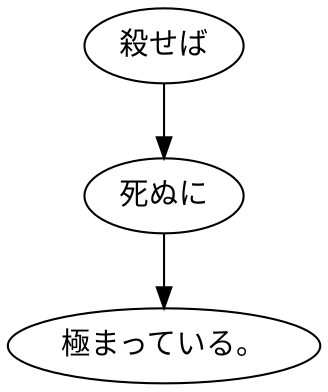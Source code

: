 digraph graph4577 {
	node0 [label="殺せば"];
	node1 [label="死ぬに"];
	node2 [label="極まっている。"];
	node0 -> node1;
	node1 -> node2;
}
